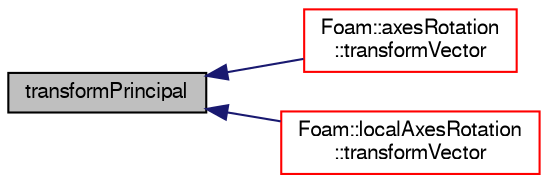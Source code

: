 digraph "transformPrincipal"
{
  bgcolor="transparent";
  edge [fontname="FreeSans",fontsize="10",labelfontname="FreeSans",labelfontsize="10"];
  node [fontname="FreeSans",fontsize="10",shape=record];
  rankdir="LR";
  Node23 [label="transformPrincipal",height=0.2,width=0.4,color="black", fillcolor="grey75", style="filled", fontcolor="black"];
  Node23 -> Node24 [dir="back",color="midnightblue",fontsize="10",style="solid",fontname="FreeSans"];
  Node24 [label="Foam::axesRotation\l::transformVector",height=0.2,width=0.4,color="red",URL="$a24990.html#a42361f4e191ead559d6fb8f4df15c75e",tooltip="Transform vectorField using transformation tensorField and return. "];
  Node23 -> Node28 [dir="back",color="midnightblue",fontsize="10",style="solid",fontname="FreeSans"];
  Node28 [label="Foam::localAxesRotation\l::transformVector",height=0.2,width=0.4,color="red",URL="$a25002.html#a1699bd870864e7f8c22acd8ad1e7212f",tooltip="Transform vectorField using transformation tensorField and return. "];
}
